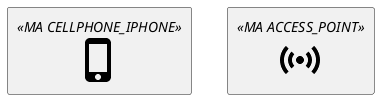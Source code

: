 @startuml
!include <material/common>
' To import the sprite file you DON'T need to place a prefix!
!include <material/cellphone_iphone>
!include <material/access_point>


MA_CELLPHONE_IPHONE(Black, 1, iphone)

MA_ACCESS_POINT(Black, 1, access_point)


@enduml
